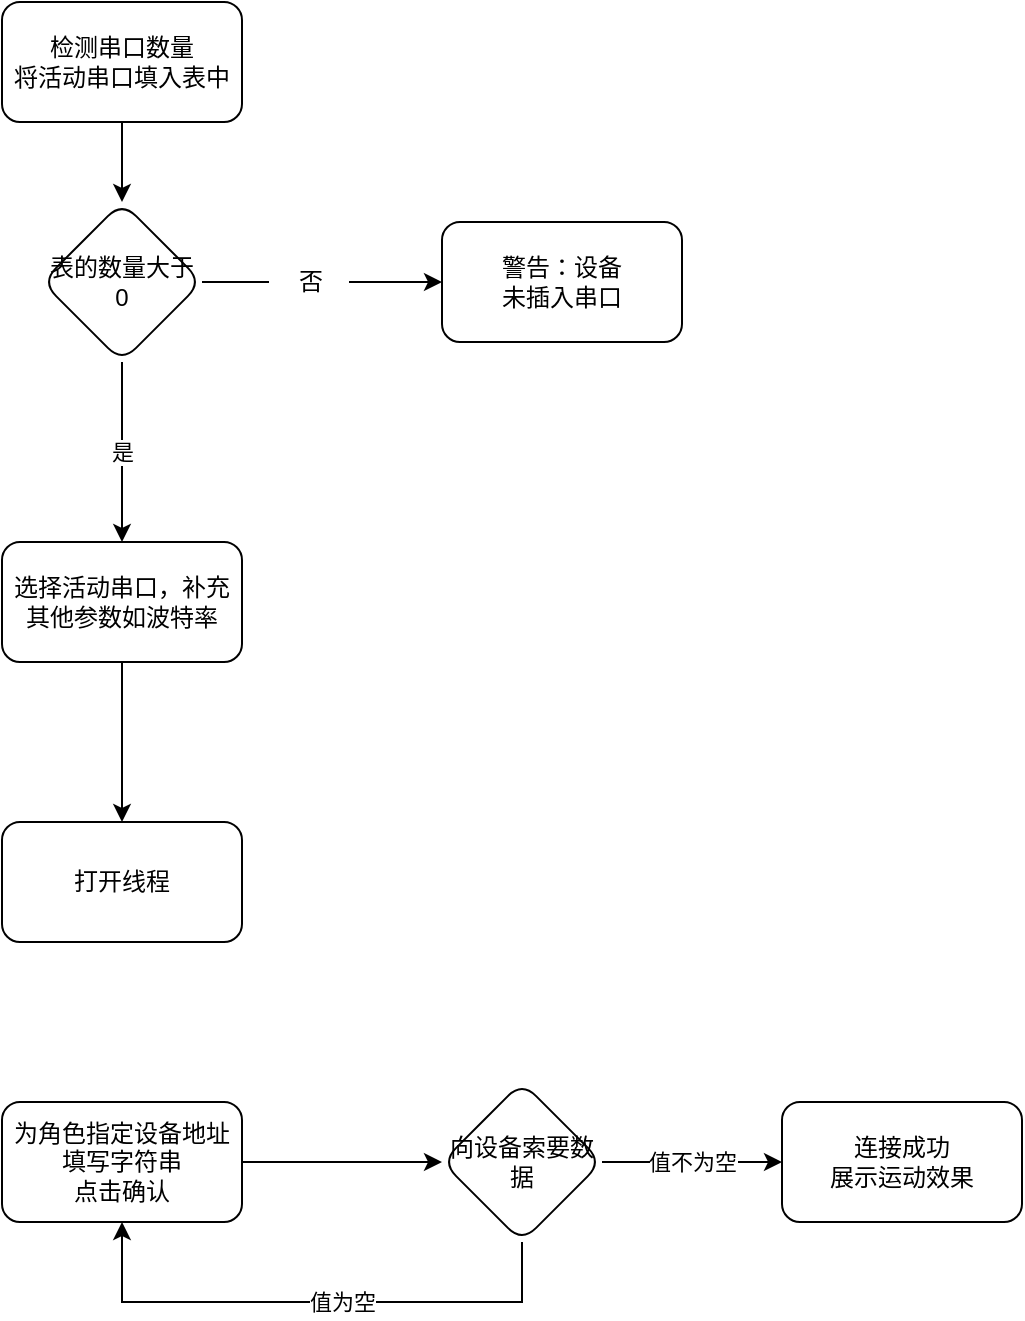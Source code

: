 <mxfile version="20.3.0" type="device"><diagram id="C5RBs43oDa-KdzZeNtuy" name="Page-1"><mxGraphModel dx="942" dy="737" grid="1" gridSize="10" guides="1" tooltips="1" connect="1" arrows="1" fold="1" page="1" pageScale="1" pageWidth="827" pageHeight="1169" math="0" shadow="0"><root><mxCell id="WIyWlLk6GJQsqaUBKTNV-0"/><mxCell id="WIyWlLk6GJQsqaUBKTNV-1" parent="WIyWlLk6GJQsqaUBKTNV-0"/><mxCell id="HajoFIeloNJoNZCzFrF7-8" value="" style="edgeStyle=orthogonalEdgeStyle;rounded=0;orthogonalLoop=1;jettySize=auto;html=1;" edge="1" parent="WIyWlLk6GJQsqaUBKTNV-1" source="HajoFIeloNJoNZCzFrF7-3" target="HajoFIeloNJoNZCzFrF7-7"><mxGeometry relative="1" as="geometry"/></mxCell><mxCell id="HajoFIeloNJoNZCzFrF7-3" value="检测串口数量&lt;br&gt;将活动串口填入表中" style="rounded=1;whiteSpace=wrap;html=1;" vertex="1" parent="WIyWlLk6GJQsqaUBKTNV-1"><mxGeometry x="240" y="200" width="120" height="60" as="geometry"/></mxCell><mxCell id="HajoFIeloNJoNZCzFrF7-10" value="" style="edgeStyle=orthogonalEdgeStyle;rounded=0;orthogonalLoop=1;jettySize=auto;html=1;startArrow=none;" edge="1" parent="WIyWlLk6GJQsqaUBKTNV-1" source="HajoFIeloNJoNZCzFrF7-11" target="HajoFIeloNJoNZCzFrF7-9"><mxGeometry relative="1" as="geometry"/></mxCell><mxCell id="HajoFIeloNJoNZCzFrF7-16" value="是" style="edgeStyle=orthogonalEdgeStyle;rounded=0;orthogonalLoop=1;jettySize=auto;html=1;" edge="1" parent="WIyWlLk6GJQsqaUBKTNV-1" source="HajoFIeloNJoNZCzFrF7-7" target="HajoFIeloNJoNZCzFrF7-15"><mxGeometry relative="1" as="geometry"/></mxCell><mxCell id="HajoFIeloNJoNZCzFrF7-7" value="表的数量大于0" style="rhombus;whiteSpace=wrap;html=1;rounded=1;" vertex="1" parent="WIyWlLk6GJQsqaUBKTNV-1"><mxGeometry x="260" y="300" width="80" height="80" as="geometry"/></mxCell><mxCell id="HajoFIeloNJoNZCzFrF7-9" value="警告：设备&lt;br&gt;未插入串口" style="whiteSpace=wrap;html=1;rounded=1;" vertex="1" parent="WIyWlLk6GJQsqaUBKTNV-1"><mxGeometry x="460" y="310" width="120" height="60" as="geometry"/></mxCell><mxCell id="HajoFIeloNJoNZCzFrF7-11" value="否" style="text;html=1;align=center;verticalAlign=middle;resizable=0;points=[];autosize=1;strokeColor=none;fillColor=none;" vertex="1" parent="WIyWlLk6GJQsqaUBKTNV-1"><mxGeometry x="373.5" y="325" width="40" height="30" as="geometry"/></mxCell><mxCell id="HajoFIeloNJoNZCzFrF7-13" value="" style="edgeStyle=orthogonalEdgeStyle;rounded=0;orthogonalLoop=1;jettySize=auto;html=1;endArrow=none;" edge="1" parent="WIyWlLk6GJQsqaUBKTNV-1" source="HajoFIeloNJoNZCzFrF7-7" target="HajoFIeloNJoNZCzFrF7-11"><mxGeometry relative="1" as="geometry"><mxPoint x="340" y="340" as="sourcePoint"/><mxPoint x="440" y="340" as="targetPoint"/></mxGeometry></mxCell><mxCell id="HajoFIeloNJoNZCzFrF7-14" style="edgeStyle=orthogonalEdgeStyle;rounded=0;orthogonalLoop=1;jettySize=auto;html=1;exitX=0.5;exitY=1;exitDx=0;exitDy=0;" edge="1" parent="WIyWlLk6GJQsqaUBKTNV-1" source="HajoFIeloNJoNZCzFrF7-7" target="HajoFIeloNJoNZCzFrF7-7"><mxGeometry relative="1" as="geometry"/></mxCell><mxCell id="HajoFIeloNJoNZCzFrF7-18" value="" style="edgeStyle=orthogonalEdgeStyle;rounded=0;orthogonalLoop=1;jettySize=auto;html=1;" edge="1" parent="WIyWlLk6GJQsqaUBKTNV-1" source="HajoFIeloNJoNZCzFrF7-15" target="HajoFIeloNJoNZCzFrF7-17"><mxGeometry relative="1" as="geometry"/></mxCell><mxCell id="HajoFIeloNJoNZCzFrF7-15" value="选择活动串口，补充其他参数如波特率" style="whiteSpace=wrap;html=1;rounded=1;" vertex="1" parent="WIyWlLk6GJQsqaUBKTNV-1"><mxGeometry x="240" y="470" width="120" height="60" as="geometry"/></mxCell><mxCell id="HajoFIeloNJoNZCzFrF7-17" value="打开线程" style="whiteSpace=wrap;html=1;rounded=1;" vertex="1" parent="WIyWlLk6GJQsqaUBKTNV-1"><mxGeometry x="240" y="610" width="120" height="60" as="geometry"/></mxCell><mxCell id="HajoFIeloNJoNZCzFrF7-22" value="" style="edgeStyle=orthogonalEdgeStyle;rounded=0;orthogonalLoop=1;jettySize=auto;html=1;" edge="1" parent="WIyWlLk6GJQsqaUBKTNV-1" source="HajoFIeloNJoNZCzFrF7-19" target="HajoFIeloNJoNZCzFrF7-21"><mxGeometry relative="1" as="geometry"/></mxCell><mxCell id="HajoFIeloNJoNZCzFrF7-19" value="为角色指定设备地址&lt;br&gt;填写字符串&lt;br&gt;点击确认" style="whiteSpace=wrap;html=1;rounded=1;" vertex="1" parent="WIyWlLk6GJQsqaUBKTNV-1"><mxGeometry x="240" y="750" width="120" height="60" as="geometry"/></mxCell><mxCell id="HajoFIeloNJoNZCzFrF7-24" value="值不为空" style="edgeStyle=orthogonalEdgeStyle;rounded=0;orthogonalLoop=1;jettySize=auto;html=1;" edge="1" parent="WIyWlLk6GJQsqaUBKTNV-1" source="HajoFIeloNJoNZCzFrF7-21" target="HajoFIeloNJoNZCzFrF7-23"><mxGeometry relative="1" as="geometry"/></mxCell><mxCell id="HajoFIeloNJoNZCzFrF7-27" value="" style="edgeStyle=orthogonalEdgeStyle;rounded=0;orthogonalLoop=1;jettySize=auto;html=1;entryX=0.5;entryY=1;entryDx=0;entryDy=0;" edge="1" parent="WIyWlLk6GJQsqaUBKTNV-1" source="HajoFIeloNJoNZCzFrF7-21" target="HajoFIeloNJoNZCzFrF7-19"><mxGeometry relative="1" as="geometry"><mxPoint x="280" y="890" as="targetPoint"/><Array as="points"><mxPoint x="500" y="850"/><mxPoint x="300" y="850"/></Array></mxGeometry></mxCell><mxCell id="HajoFIeloNJoNZCzFrF7-28" value="值为空" style="edgeLabel;html=1;align=center;verticalAlign=middle;resizable=0;points=[];" vertex="1" connectable="0" parent="HajoFIeloNJoNZCzFrF7-27"><mxGeometry x="-0.274" y="3" relative="1" as="geometry"><mxPoint x="-22" y="-3" as="offset"/></mxGeometry></mxCell><mxCell id="HajoFIeloNJoNZCzFrF7-21" value="向设备索要数据" style="rhombus;whiteSpace=wrap;html=1;rounded=1;" vertex="1" parent="WIyWlLk6GJQsqaUBKTNV-1"><mxGeometry x="460" y="740" width="80" height="80" as="geometry"/></mxCell><mxCell id="HajoFIeloNJoNZCzFrF7-23" value="连接成功&lt;br&gt;展示运动效果" style="whiteSpace=wrap;html=1;rounded=1;" vertex="1" parent="WIyWlLk6GJQsqaUBKTNV-1"><mxGeometry x="630" y="750" width="120" height="60" as="geometry"/></mxCell></root></mxGraphModel></diagram></mxfile>